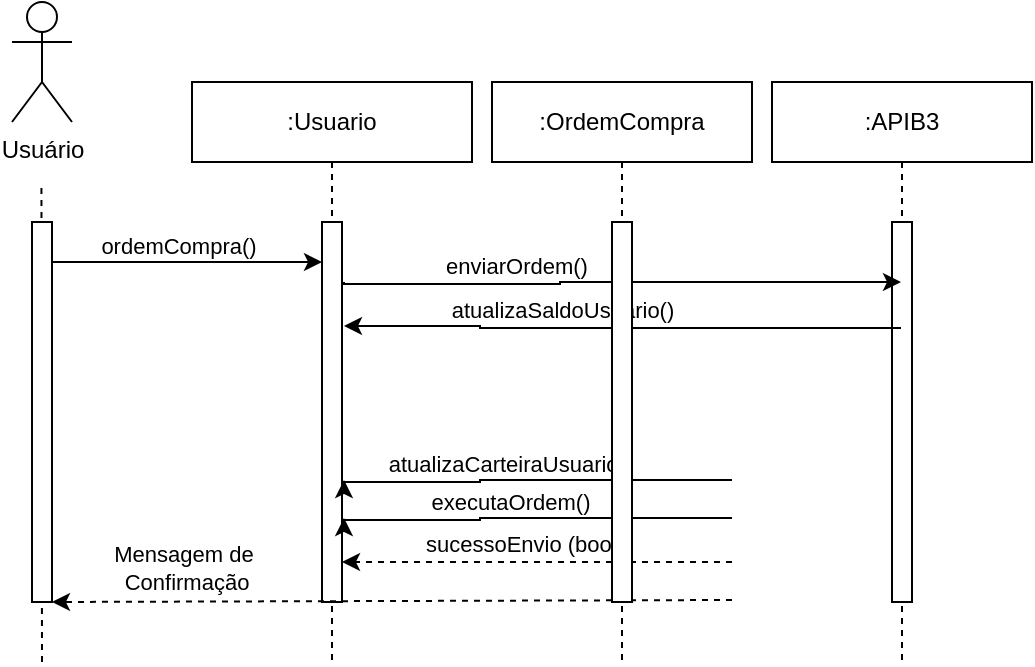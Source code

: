 <mxfile version="24.7.8">
  <diagram name="Page-1" id="2YBvvXClWsGukQMizWep">
    <mxGraphModel dx="808" dy="484" grid="1" gridSize="10" guides="1" tooltips="1" connect="1" arrows="1" fold="1" page="1" pageScale="1" pageWidth="850" pageHeight="1100" math="0" shadow="0">
      <root>
        <mxCell id="0" />
        <mxCell id="1" parent="0" />
        <mxCell id="368ryIqdzKqAlcXKy1S3-1" value="Usuário" style="shape=umlActor;verticalLabelPosition=bottom;verticalAlign=top;html=1;" parent="1" vertex="1">
          <mxGeometry x="320" y="70" width="30" height="60" as="geometry" />
        </mxCell>
        <mxCell id="368ryIqdzKqAlcXKy1S3-3" value="" style="endArrow=none;dashed=1;html=1;rounded=0;" parent="1" edge="1">
          <mxGeometry width="50" height="50" relative="1" as="geometry">
            <mxPoint x="335" y="400" as="sourcePoint" />
            <mxPoint x="334.72" y="160" as="targetPoint" />
          </mxGeometry>
        </mxCell>
        <mxCell id="368ryIqdzKqAlcXKy1S3-13" style="edgeStyle=orthogonalEdgeStyle;rounded=0;orthogonalLoop=1;jettySize=auto;html=1;curved=0;" parent="1" edge="1">
          <mxGeometry relative="1" as="geometry">
            <mxPoint x="340" y="200" as="sourcePoint" />
            <mxPoint x="475" y="200" as="targetPoint" />
            <Array as="points" />
          </mxGeometry>
        </mxCell>
        <mxCell id="368ryIqdzKqAlcXKy1S3-14" value="ordemCompra()" style="edgeLabel;html=1;align=center;verticalAlign=middle;resizable=0;points=[];" parent="368ryIqdzKqAlcXKy1S3-13" vertex="1" connectable="0">
          <mxGeometry x="-0.128" y="1" relative="1" as="geometry">
            <mxPoint x="4" y="-7" as="offset" />
          </mxGeometry>
        </mxCell>
        <mxCell id="368ryIqdzKqAlcXKy1S3-2" value="" style="html=1;points=[[0,0,0,0,5],[0,1,0,0,-5],[1,0,0,0,5],[1,1,0,0,-5]];perimeter=orthogonalPerimeter;outlineConnect=0;targetShapes=umlLifeline;portConstraint=eastwest;newEdgeStyle={&quot;curved&quot;:0,&quot;rounded&quot;:0};" parent="1" vertex="1">
          <mxGeometry x="330" y="180" width="10" height="190" as="geometry" />
        </mxCell>
        <mxCell id="368ryIqdzKqAlcXKy1S3-6" value=":Usuario" style="shape=umlLifeline;perimeter=lifelinePerimeter;whiteSpace=wrap;html=1;container=1;dropTarget=0;collapsible=0;recursiveResize=0;outlineConnect=0;portConstraint=eastwest;newEdgeStyle={&quot;curved&quot;:0,&quot;rounded&quot;:0};" parent="1" vertex="1">
          <mxGeometry x="410" y="110" width="140" height="290" as="geometry" />
        </mxCell>
        <mxCell id="368ryIqdzKqAlcXKy1S3-7" value="" style="html=1;points=[[0,0,0,0,5],[0,1,0,0,-5],[1,0,0,0,5],[1,1,0,0,-5]];perimeter=orthogonalPerimeter;outlineConnect=0;targetShapes=umlLifeline;portConstraint=eastwest;newEdgeStyle={&quot;curved&quot;:0,&quot;rounded&quot;:0};" parent="368ryIqdzKqAlcXKy1S3-6" vertex="1">
          <mxGeometry x="65" y="70" width="10" height="190" as="geometry" />
        </mxCell>
        <mxCell id="368ryIqdzKqAlcXKy1S3-11" value=":APIB3" style="shape=umlLifeline;perimeter=lifelinePerimeter;whiteSpace=wrap;html=1;container=1;dropTarget=0;collapsible=0;recursiveResize=0;outlineConnect=0;portConstraint=eastwest;newEdgeStyle={&quot;curved&quot;:0,&quot;rounded&quot;:0};" parent="1" vertex="1">
          <mxGeometry x="700" y="110" width="130" height="290" as="geometry" />
        </mxCell>
        <mxCell id="368ryIqdzKqAlcXKy1S3-12" value="" style="html=1;points=[[0,0,0,0,5],[0,1,0,0,-5],[1,0,0,0,5],[1,1,0,0,-5]];perimeter=orthogonalPerimeter;outlineConnect=0;targetShapes=umlLifeline;portConstraint=eastwest;newEdgeStyle={&quot;curved&quot;:0,&quot;rounded&quot;:0};" parent="368ryIqdzKqAlcXKy1S3-11" vertex="1">
          <mxGeometry x="60" y="70" width="10" height="190" as="geometry" />
        </mxCell>
        <mxCell id="368ryIqdzKqAlcXKy1S3-15" style="edgeStyle=orthogonalEdgeStyle;rounded=0;orthogonalLoop=1;jettySize=auto;html=1;curved=0;endArrow=none;endFill=0;startArrow=classic;startFill=1;" parent="1" edge="1">
          <mxGeometry relative="1" as="geometry">
            <mxPoint x="486" y="328" as="sourcePoint" />
            <mxPoint x="680" y="328" as="targetPoint" />
            <Array as="points">
              <mxPoint x="554" y="329" />
            </Array>
          </mxGeometry>
        </mxCell>
        <mxCell id="368ryIqdzKqAlcXKy1S3-16" value="executaOrdem()" style="edgeLabel;html=1;align=center;verticalAlign=middle;resizable=0;points=[];" parent="368ryIqdzKqAlcXKy1S3-15" vertex="1" connectable="0">
          <mxGeometry x="-0.386" y="-2" relative="1" as="geometry">
            <mxPoint x="24" y="-11" as="offset" />
          </mxGeometry>
        </mxCell>
        <mxCell id="0rn-FYZJgUnYV7M9HU_Y-5" value="" style="endArrow=classic;html=1;rounded=0;dashed=1;" edge="1" parent="1">
          <mxGeometry width="50" height="50" relative="1" as="geometry">
            <mxPoint x="680" y="350" as="sourcePoint" />
            <mxPoint x="485" y="350.0" as="targetPoint" />
          </mxGeometry>
        </mxCell>
        <mxCell id="0rn-FYZJgUnYV7M9HU_Y-7" value="sucessoEnvio (bool)" style="edgeLabel;html=1;align=center;verticalAlign=middle;resizable=0;points=[];" vertex="1" connectable="0" parent="0rn-FYZJgUnYV7M9HU_Y-5">
          <mxGeometry x="-0.097" y="2" relative="1" as="geometry">
            <mxPoint x="-16" y="-11" as="offset" />
          </mxGeometry>
        </mxCell>
        <mxCell id="0rn-FYZJgUnYV7M9HU_Y-8" style="edgeStyle=orthogonalEdgeStyle;rounded=0;orthogonalLoop=1;jettySize=auto;html=1;curved=0;startArrow=classic;startFill=1;endArrow=none;endFill=0;" edge="1" parent="1" target="368ryIqdzKqAlcXKy1S3-11">
          <mxGeometry relative="1" as="geometry">
            <mxPoint x="486" y="232" as="sourcePoint" />
            <mxPoint x="680" y="232" as="targetPoint" />
            <Array as="points">
              <mxPoint x="554" y="232" />
              <mxPoint x="554" y="233" />
            </Array>
          </mxGeometry>
        </mxCell>
        <mxCell id="0rn-FYZJgUnYV7M9HU_Y-9" value="atualizaSaldoUsuario()" style="edgeLabel;html=1;align=center;verticalAlign=middle;resizable=0;points=[];" vertex="1" connectable="0" parent="0rn-FYZJgUnYV7M9HU_Y-8">
          <mxGeometry x="-0.386" y="-2" relative="1" as="geometry">
            <mxPoint x="24" y="-11" as="offset" />
          </mxGeometry>
        </mxCell>
        <mxCell id="0rn-FYZJgUnYV7M9HU_Y-10" style="edgeStyle=orthogonalEdgeStyle;rounded=0;orthogonalLoop=1;jettySize=auto;html=1;curved=0;endArrow=none;endFill=0;startArrow=classic;startFill=1;" edge="1" parent="1">
          <mxGeometry relative="1" as="geometry">
            <mxPoint x="486" y="309" as="sourcePoint" />
            <mxPoint x="680" y="309" as="targetPoint" />
            <Array as="points">
              <mxPoint x="554" y="310" />
            </Array>
          </mxGeometry>
        </mxCell>
        <mxCell id="0rn-FYZJgUnYV7M9HU_Y-11" value="atualizaCarteiraUsuario()" style="edgeLabel;html=1;align=center;verticalAlign=middle;resizable=0;points=[];" vertex="1" connectable="0" parent="0rn-FYZJgUnYV7M9HU_Y-10">
          <mxGeometry x="-0.386" y="-2" relative="1" as="geometry">
            <mxPoint x="24" y="-11" as="offset" />
          </mxGeometry>
        </mxCell>
        <mxCell id="0rn-FYZJgUnYV7M9HU_Y-15" style="edgeStyle=orthogonalEdgeStyle;rounded=0;orthogonalLoop=1;jettySize=auto;html=1;curved=0;" edge="1" parent="1">
          <mxGeometry relative="1" as="geometry">
            <mxPoint x="486" y="210" as="sourcePoint" />
            <mxPoint x="764.5" y="210" as="targetPoint" />
            <Array as="points">
              <mxPoint x="594" y="211" />
            </Array>
          </mxGeometry>
        </mxCell>
        <mxCell id="0rn-FYZJgUnYV7M9HU_Y-16" value="&lt;blockquote style=&quot;margin: 0 0 0 40px; border: none; padding: 0px;&quot;&gt;enviarOrdem()&lt;/blockquote&gt;" style="edgeLabel;html=1;align=center;verticalAlign=middle;resizable=0;points=[];" vertex="1" connectable="0" parent="0rn-FYZJgUnYV7M9HU_Y-15">
          <mxGeometry x="-0.386" y="-2" relative="1" as="geometry">
            <mxPoint x="-19" y="-11" as="offset" />
          </mxGeometry>
        </mxCell>
        <mxCell id="0rn-FYZJgUnYV7M9HU_Y-22" value="" style="edgeStyle=none;orthogonalLoop=1;jettySize=auto;html=1;rounded=0;dashed=1;" edge="1" parent="1">
          <mxGeometry width="100" relative="1" as="geometry">
            <mxPoint x="680" y="369" as="sourcePoint" />
            <mxPoint x="340" y="370" as="targetPoint" />
            <Array as="points" />
          </mxGeometry>
        </mxCell>
        <mxCell id="0rn-FYZJgUnYV7M9HU_Y-23" value="Mensagem de&amp;nbsp;&lt;div&gt;Confirmação&lt;/div&gt;" style="edgeLabel;html=1;align=center;verticalAlign=middle;resizable=0;points=[];" vertex="1" connectable="0" parent="0rn-FYZJgUnYV7M9HU_Y-22">
          <mxGeometry x="-0.16" y="1" relative="1" as="geometry">
            <mxPoint x="-130" y="-18" as="offset" />
          </mxGeometry>
        </mxCell>
        <mxCell id="0rn-FYZJgUnYV7M9HU_Y-24" value=":OrdemCompra" style="shape=umlLifeline;perimeter=lifelinePerimeter;whiteSpace=wrap;html=1;container=1;dropTarget=0;collapsible=0;recursiveResize=0;outlineConnect=0;portConstraint=eastwest;newEdgeStyle={&quot;curved&quot;:0,&quot;rounded&quot;:0};" vertex="1" parent="1">
          <mxGeometry x="560" y="110" width="130" height="290" as="geometry" />
        </mxCell>
        <mxCell id="0rn-FYZJgUnYV7M9HU_Y-25" value="" style="html=1;points=[[0,0,0,0,5],[0,1,0,0,-5],[1,0,0,0,5],[1,1,0,0,-5]];perimeter=orthogonalPerimeter;outlineConnect=0;targetShapes=umlLifeline;portConstraint=eastwest;newEdgeStyle={&quot;curved&quot;:0,&quot;rounded&quot;:0};" vertex="1" parent="0rn-FYZJgUnYV7M9HU_Y-24">
          <mxGeometry x="60" y="70" width="10" height="190" as="geometry" />
        </mxCell>
      </root>
    </mxGraphModel>
  </diagram>
</mxfile>
